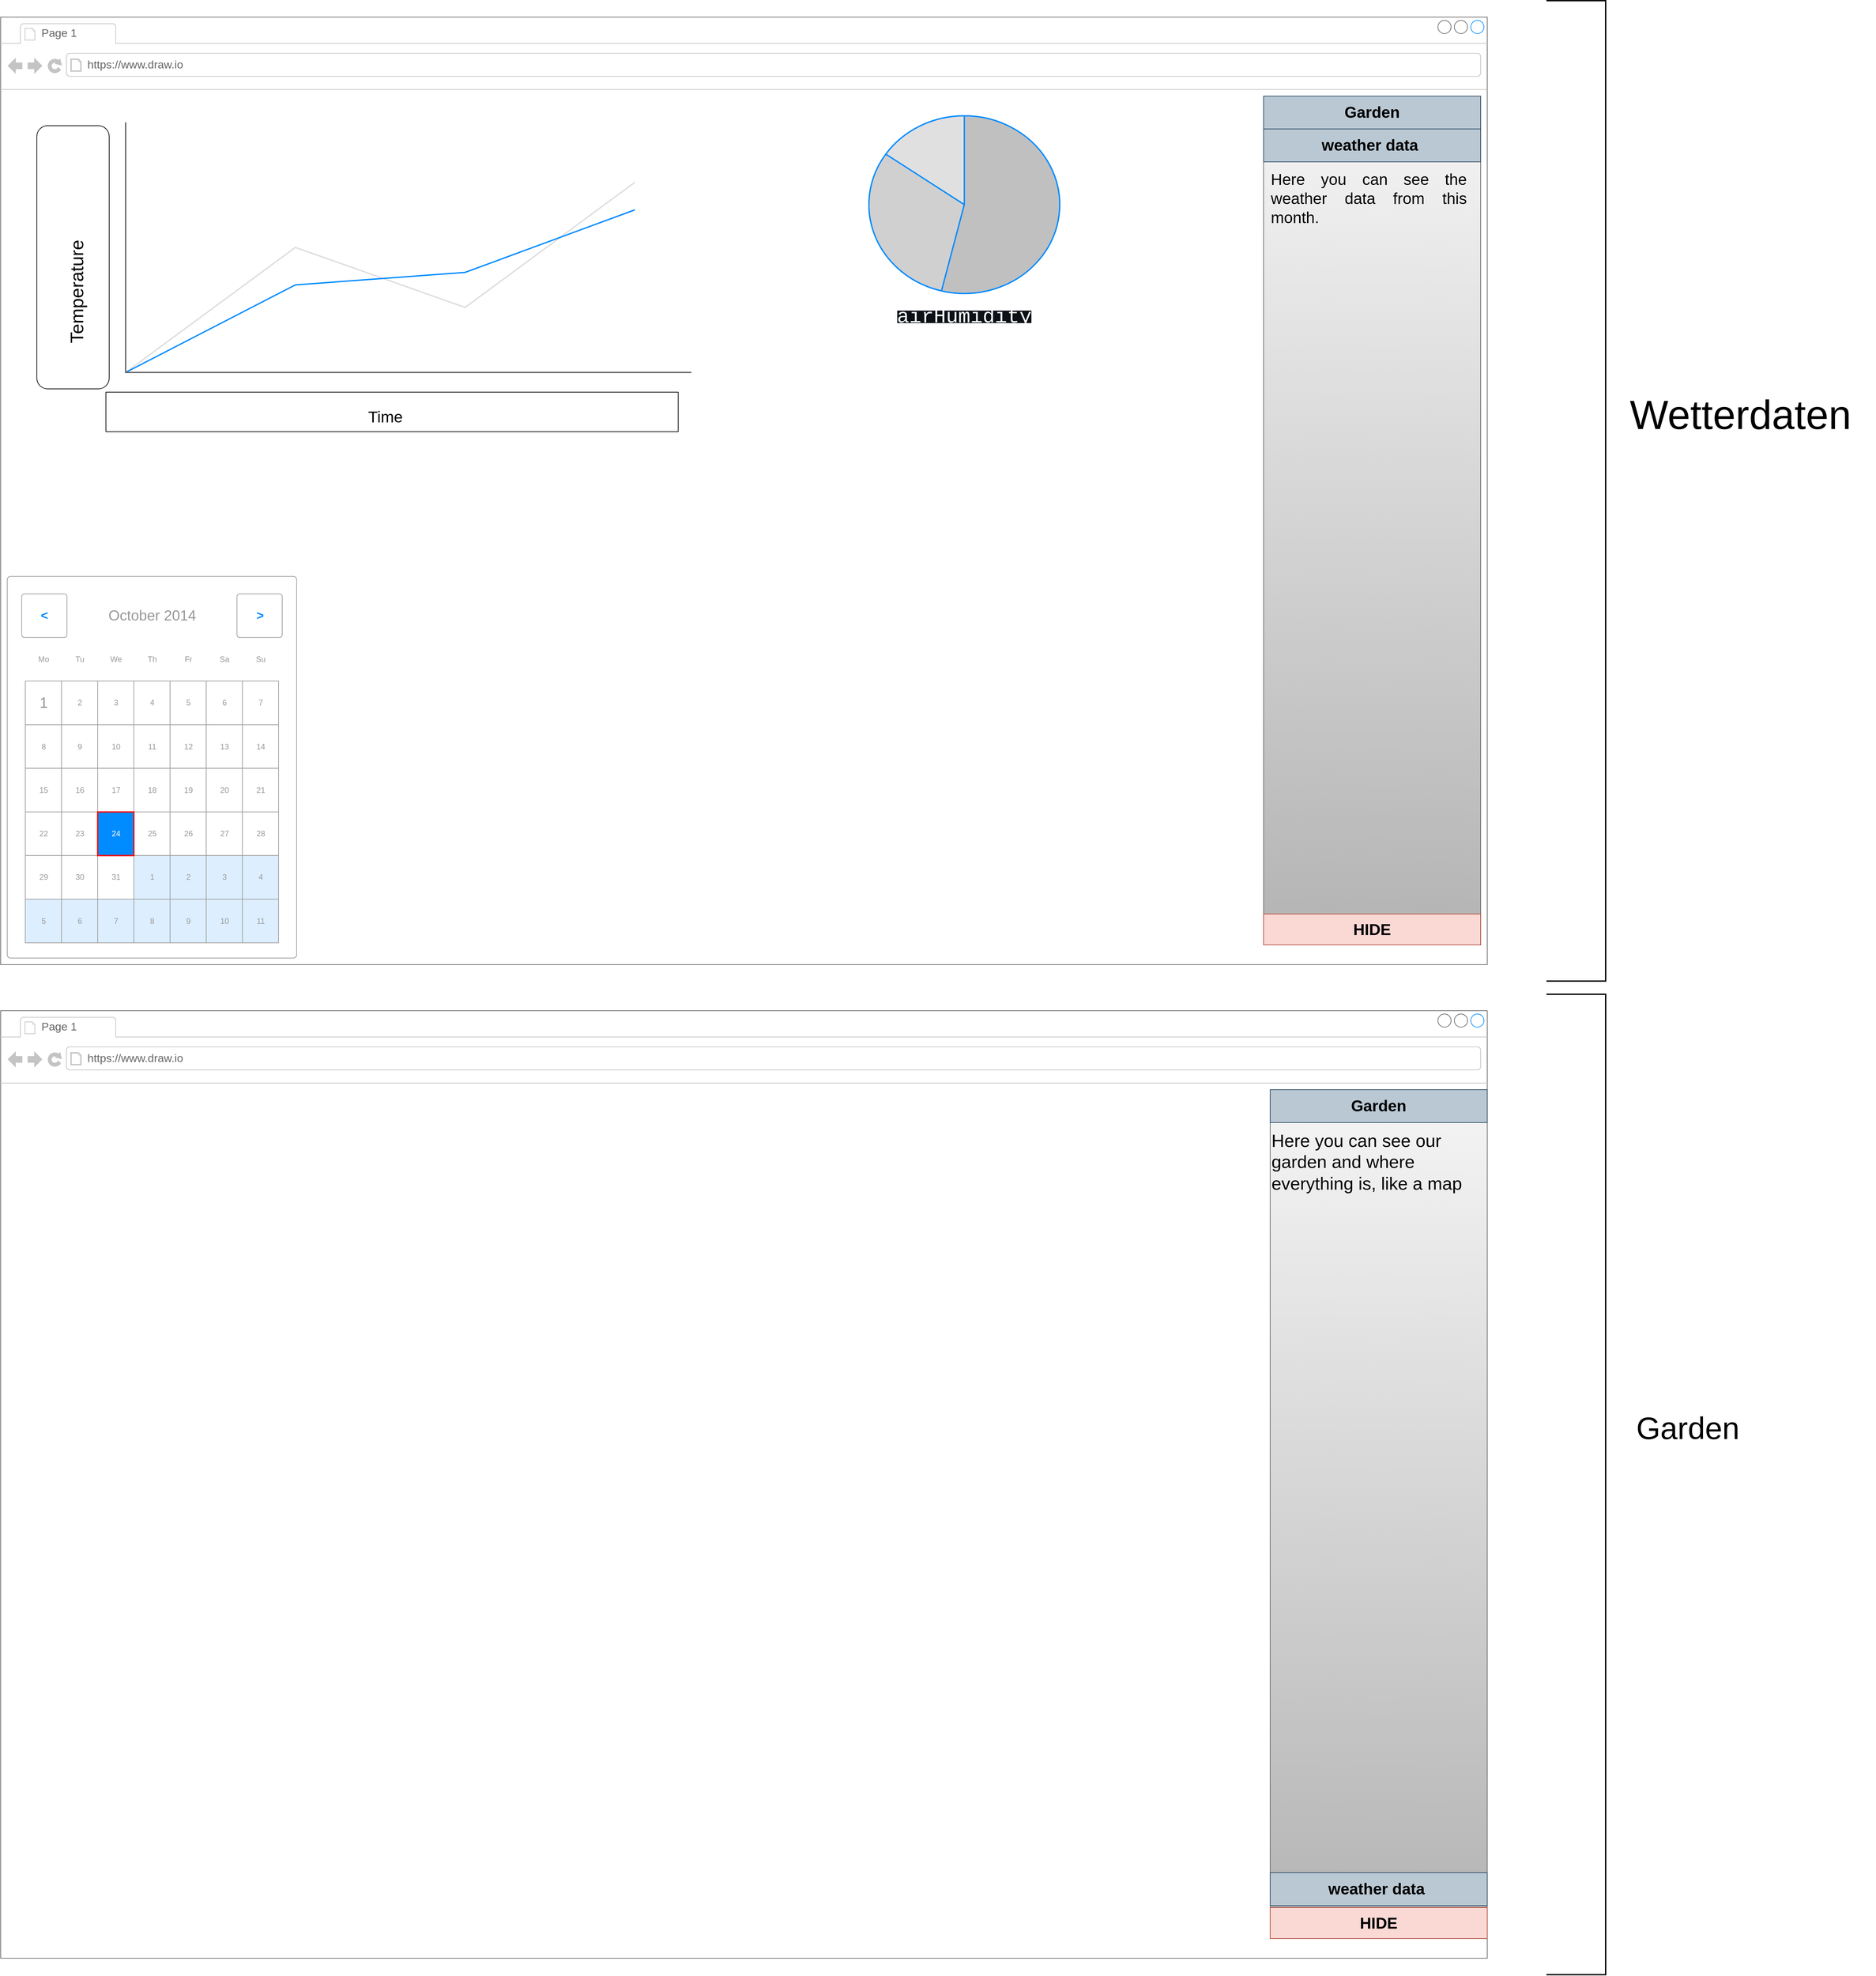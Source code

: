 <mxfile version="24.6.4" type="github">
  <diagram name="Seite-1" id="x6g-HsyagBqjdCvWVlu0">
    <mxGraphModel dx="4655" dy="3205" grid="1" gridSize="10" guides="1" tooltips="1" connect="1" arrows="1" fold="1" page="1" pageScale="1" pageWidth="827" pageHeight="1169" math="0" shadow="0">
      <root>
        <mxCell id="0" />
        <mxCell id="1" parent="0" />
        <mxCell id="aalzgpLR3wd8BVvG0kky-26" value="" style="strokeWidth=2;html=1;shape=mxgraph.flowchart.annotation_1;align=left;pointerEvents=1;rotation=-180;" vertex="1" parent="1">
          <mxGeometry x="1590" y="-1155" width="90" height="1490" as="geometry" />
        </mxCell>
        <mxCell id="aalzgpLR3wd8BVvG0kky-27" value="Wetterdaten" style="text;html=1;align=center;verticalAlign=middle;whiteSpace=wrap;rounded=0;fontSize=62;" vertex="1" parent="1">
          <mxGeometry x="1680" y="-640" width="410" height="230" as="geometry" />
        </mxCell>
        <mxCell id="aalzgpLR3wd8BVvG0kky-17" value="&lt;font style=&quot;font-size: 31px;&quot;&gt;&lt;br&gt;&lt;/font&gt;" style="strokeWidth=1;shadow=0;dashed=0;align=center;html=1;shape=mxgraph.mockup.containers.browserWindow;rSize=0;strokeColor=#666666;strokeColor2=#008cff;strokeColor3=#c4c4c4;mainText=,;recursiveResize=0;" vertex="1" parent="1">
          <mxGeometry x="-760" y="-1130" width="2260" height="1440" as="geometry" />
        </mxCell>
        <mxCell id="aalzgpLR3wd8BVvG0kky-18" value="Page 1" style="strokeWidth=1;shadow=0;dashed=0;align=center;html=1;shape=mxgraph.mockup.containers.anchor;fontSize=17;fontColor=#666666;align=left;whiteSpace=wrap;" vertex="1" parent="aalzgpLR3wd8BVvG0kky-17">
          <mxGeometry x="60" y="12" width="110" height="26" as="geometry" />
        </mxCell>
        <mxCell id="aalzgpLR3wd8BVvG0kky-19" value="https://www.draw.io" style="strokeWidth=1;shadow=0;dashed=0;align=center;html=1;shape=mxgraph.mockup.containers.anchor;rSize=0;fontSize=17;fontColor=#666666;align=left;" vertex="1" parent="aalzgpLR3wd8BVvG0kky-17">
          <mxGeometry x="130" y="60" width="250" height="26" as="geometry" />
        </mxCell>
        <mxCell id="aalzgpLR3wd8BVvG0kky-21" value="" style="strokeWidth=1;shadow=0;dashed=0;align=center;html=1;shape=mxgraph.mockup.containers.rrect;rSize=0;strokeColor=#666666;fillColor=#f5f5f5;gradientColor=#b3b3b3;" vertex="1" parent="aalzgpLR3wd8BVvG0kky-17">
          <mxGeometry x="1920" y="120" width="330" height="1290" as="geometry" />
        </mxCell>
        <mxCell id="aalzgpLR3wd8BVvG0kky-23" value="Garden" style="strokeColor=#23445d;fillColor=#bac8d3;strokeWidth=1;shadow=0;dashed=0;align=center;html=1;shape=mxgraph.mockup.containers.rrect;rSize=0;fontSize=24;fontStyle=1;resizeWidth=1;whiteSpace=wrap;" vertex="1" parent="aalzgpLR3wd8BVvG0kky-21">
          <mxGeometry width="330" height="50" relative="1" as="geometry">
            <mxPoint as="offset" />
          </mxGeometry>
        </mxCell>
        <mxCell id="aalzgpLR3wd8BVvG0kky-24" value="weather data&amp;nbsp;" style="strokeWidth=1;shadow=0;dashed=0;align=center;html=1;shape=mxgraph.mockup.containers.rrect;rSize=0;fontSize=24;fontStyle=1;resizeWidth=1;whiteSpace=wrap;fillColor=#bac8d3;strokeColor=#23445d;" vertex="1" parent="aalzgpLR3wd8BVvG0kky-21">
          <mxGeometry width="330" height="50" relative="1" as="geometry">
            <mxPoint y="50" as="offset" />
          </mxGeometry>
        </mxCell>
        <mxCell id="aalzgpLR3wd8BVvG0kky-25" value="HIDE" style="strokeColor=#ae4132;fillColor=#fad9d5;strokeWidth=1;shadow=0;dashed=0;align=center;html=1;shape=mxgraph.mockup.containers.rrect;rSize=0;fontSize=24;fontStyle=1;resizeWidth=1;whiteSpace=wrap;" vertex="1" parent="aalzgpLR3wd8BVvG0kky-21">
          <mxGeometry y="1" width="330" height="47" relative="1" as="geometry">
            <mxPoint y="-47" as="offset" />
          </mxGeometry>
        </mxCell>
        <mxCell id="aalzgpLR3wd8BVvG0kky-66" value="&lt;div style=&quot;text-align: justify;&quot;&gt;&lt;span style=&quot;background-color: initial;&quot;&gt;Here you can see the weather data from this month.&amp;nbsp;&lt;/span&gt;&lt;/div&gt;" style="text;align=center;verticalAlign=middle;rounded=0;fontSize=24;html=1;whiteSpace=wrap;spacingTop=-999;" vertex="1" parent="aalzgpLR3wd8BVvG0kky-21">
          <mxGeometry x="10" y="120" width="300" height="1070" as="geometry" />
        </mxCell>
        <mxCell id="aalzgpLR3wd8BVvG0kky-72" value="" style="rounded=0;whiteSpace=wrap;html=1;" vertex="1" parent="aalzgpLR3wd8BVvG0kky-17">
          <mxGeometry x="160" y="570" width="870" height="60" as="geometry" />
        </mxCell>
        <mxCell id="aalzgpLR3wd8BVvG0kky-74" value="Time" style="text;html=1;align=center;verticalAlign=middle;whiteSpace=wrap;rounded=0;fontSize=24;" vertex="1" parent="aalzgpLR3wd8BVvG0kky-17">
          <mxGeometry x="500" y="560" width="170" height="95" as="geometry" />
        </mxCell>
        <mxCell id="aalzgpLR3wd8BVvG0kky-75" value="&lt;br&gt;&lt;div style=&quot;color: rgb(230, 237, 243); background-color: rgb(13, 17, 23); font-family: Consolas, &amp;quot;Courier New&amp;quot;, monospace; font-weight: normal; line-height: 19px; white-space: pre; font-size: 37px;&quot;&gt;&lt;div style=&quot;&quot;&gt;&lt;hr&gt;&lt;/div&gt;&lt;/div&gt;" style="rounded=1;whiteSpace=wrap;html=1;rotation=-90;" vertex="1" parent="aalzgpLR3wd8BVvG0kky-17">
          <mxGeometry x="-90" y="310" width="400" height="110" as="geometry" />
        </mxCell>
        <mxCell id="aalzgpLR3wd8BVvG0kky-77" value="Temperature" style="text;html=1;align=center;verticalAlign=middle;whiteSpace=wrap;rounded=0;rotation=-90;fontSize=28;" vertex="1" parent="aalzgpLR3wd8BVvG0kky-17">
          <mxGeometry x="-306.25" y="360" width="842.5" height="115" as="geometry" />
        </mxCell>
        <mxCell id="aalzgpLR3wd8BVvG0kky-78" value="" style="verticalLabelPosition=bottom;shadow=0;dashed=0;align=center;html=1;verticalAlign=top;strokeWidth=1;shape=mxgraph.mockup.graphics.pieChart;strokeColor=#008cff;parts=10,20,35;partColors=#e0e0e0,#d0d0d0,#c0c0c0,#b0b0b0,#a0a0a0;strokeWidth=2;" vertex="1" parent="aalzgpLR3wd8BVvG0kky-17">
          <mxGeometry x="1320" y="150" width="290" height="270" as="geometry" />
        </mxCell>
        <mxCell id="aalzgpLR3wd8BVvG0kky-79" value="&lt;div style=&quot;background-color: rgb(13, 17, 23); font-family: Consolas, &amp;quot;Courier New&amp;quot;, monospace; font-size: 31px; line-height: 19px; white-space: pre;&quot;&gt;&lt;span style=&quot;font-size: 31px;&quot;&gt;airHumidity&lt;/span&gt;&lt;/div&gt;" style="text;html=1;align=center;verticalAlign=middle;whiteSpace=wrap;rounded=0;fontSize=31;fontColor=#FFFFFF;" vertex="1" parent="aalzgpLR3wd8BVvG0kky-17">
          <mxGeometry x="1295" y="300" width="340" height="310" as="geometry" />
        </mxCell>
        <mxCell id="aalzgpLR3wd8BVvG0kky-80" value="" style="strokeWidth=1;shadow=0;dashed=0;align=center;html=1;shape=mxgraph.mockup.forms.rrect;rSize=5;strokeColor=#999999;fillColor=#ffffff;" vertex="1" parent="aalzgpLR3wd8BVvG0kky-17">
          <mxGeometry x="10" y="850" width="440" height="580" as="geometry" />
        </mxCell>
        <mxCell id="aalzgpLR3wd8BVvG0kky-81" value="October 2014" style="strokeWidth=1;shadow=0;dashed=0;align=center;html=1;shape=mxgraph.mockup.forms.anchor;fontColor=#999999;fontSize=22;" vertex="1" parent="aalzgpLR3wd8BVvG0kky-80">
          <mxGeometry x="82.5" y="26.514" width="275" height="66.286" as="geometry" />
        </mxCell>
        <mxCell id="aalzgpLR3wd8BVvG0kky-82" value="&lt;" style="strokeWidth=1;shadow=0;dashed=0;align=center;html=1;shape=mxgraph.mockup.forms.rrect;rSize=4;strokeColor=#999999;fontColor=#008cff;fontSize=19;fontStyle=1;" vertex="1" parent="aalzgpLR3wd8BVvG0kky-80">
          <mxGeometry x="22" y="26.514" width="68.75" height="66.286" as="geometry" />
        </mxCell>
        <mxCell id="aalzgpLR3wd8BVvG0kky-83" value="&gt;" style="strokeWidth=1;shadow=0;dashed=0;align=center;html=1;shape=mxgraph.mockup.forms.rrect;rSize=4;strokeColor=#999999;fontColor=#008cff;fontSize=19;fontStyle=1;" vertex="1" parent="aalzgpLR3wd8BVvG0kky-80">
          <mxGeometry x="349.25" y="26.514" width="68.75" height="66.286" as="geometry" />
        </mxCell>
        <mxCell id="aalzgpLR3wd8BVvG0kky-84" value="Mo" style="strokeWidth=1;shadow=0;dashed=0;align=center;html=1;shape=mxgraph.mockup.forms.anchor;fontColor=#999999;" vertex="1" parent="aalzgpLR3wd8BVvG0kky-80">
          <mxGeometry x="27.5" y="92.8" width="55.0" height="66.286" as="geometry" />
        </mxCell>
        <mxCell id="aalzgpLR3wd8BVvG0kky-85" value="Tu" style="strokeWidth=1;shadow=0;dashed=0;align=center;html=1;shape=mxgraph.mockup.forms.anchor;fontColor=#999999;" vertex="1" parent="aalzgpLR3wd8BVvG0kky-80">
          <mxGeometry x="82.5" y="92.8" width="55.0" height="66.286" as="geometry" />
        </mxCell>
        <mxCell id="aalzgpLR3wd8BVvG0kky-86" value="We" style="strokeWidth=1;shadow=0;dashed=0;align=center;html=1;shape=mxgraph.mockup.forms.anchor;fontColor=#999999;" vertex="1" parent="aalzgpLR3wd8BVvG0kky-80">
          <mxGeometry x="137.5" y="92.8" width="55.0" height="66.286" as="geometry" />
        </mxCell>
        <mxCell id="aalzgpLR3wd8BVvG0kky-87" value="Th" style="strokeWidth=1;shadow=0;dashed=0;align=center;html=1;shape=mxgraph.mockup.forms.anchor;fontColor=#999999;" vertex="1" parent="aalzgpLR3wd8BVvG0kky-80">
          <mxGeometry x="192.5" y="92.8" width="55.0" height="66.286" as="geometry" />
        </mxCell>
        <mxCell id="aalzgpLR3wd8BVvG0kky-88" value="Fr" style="strokeWidth=1;shadow=0;dashed=0;align=center;html=1;shape=mxgraph.mockup.forms.anchor;fontColor=#999999;" vertex="1" parent="aalzgpLR3wd8BVvG0kky-80">
          <mxGeometry x="247.5" y="92.8" width="55.0" height="66.286" as="geometry" />
        </mxCell>
        <mxCell id="aalzgpLR3wd8BVvG0kky-89" value="Sa" style="strokeWidth=1;shadow=0;dashed=0;align=center;html=1;shape=mxgraph.mockup.forms.anchor;fontColor=#999999;" vertex="1" parent="aalzgpLR3wd8BVvG0kky-80">
          <mxGeometry x="302.5" y="92.8" width="55.0" height="66.286" as="geometry" />
        </mxCell>
        <mxCell id="aalzgpLR3wd8BVvG0kky-90" value="Su" style="strokeWidth=1;shadow=0;dashed=0;align=center;html=1;shape=mxgraph.mockup.forms.anchor;fontColor=#999999;" vertex="1" parent="aalzgpLR3wd8BVvG0kky-80">
          <mxGeometry x="357.5" y="92.8" width="55.0" height="66.286" as="geometry" />
        </mxCell>
        <mxCell id="aalzgpLR3wd8BVvG0kky-91" value="1" style="strokeWidth=1;shadow=0;dashed=0;align=center;html=1;shape=mxgraph.mockup.forms.rrect;rSize=0;strokeColor=#999999;fontColor=#999999;fontSize=23;" vertex="1" parent="aalzgpLR3wd8BVvG0kky-80">
          <mxGeometry x="27.5" y="159.086" width="55.0" height="66.286" as="geometry" />
        </mxCell>
        <mxCell id="aalzgpLR3wd8BVvG0kky-92" value="2" style="strokeWidth=1;shadow=0;dashed=0;align=center;html=1;shape=mxgraph.mockup.forms.rrect;rSize=0;strokeColor=#999999;fontColor=#999999;" vertex="1" parent="aalzgpLR3wd8BVvG0kky-80">
          <mxGeometry x="82.5" y="159.086" width="55.0" height="66.286" as="geometry" />
        </mxCell>
        <mxCell id="aalzgpLR3wd8BVvG0kky-93" value="3" style="strokeWidth=1;shadow=0;dashed=0;align=center;html=1;shape=mxgraph.mockup.forms.rrect;rSize=0;strokeColor=#999999;fontColor=#999999;" vertex="1" parent="aalzgpLR3wd8BVvG0kky-80">
          <mxGeometry x="137.5" y="159.086" width="55.0" height="66.286" as="geometry" />
        </mxCell>
        <mxCell id="aalzgpLR3wd8BVvG0kky-94" value="4" style="strokeWidth=1;shadow=0;dashed=0;align=center;html=1;shape=mxgraph.mockup.forms.rrect;rSize=0;strokeColor=#999999;fontColor=#999999;" vertex="1" parent="aalzgpLR3wd8BVvG0kky-80">
          <mxGeometry x="192.5" y="159.086" width="55.0" height="66.286" as="geometry" />
        </mxCell>
        <mxCell id="aalzgpLR3wd8BVvG0kky-95" value="5" style="strokeWidth=1;shadow=0;dashed=0;align=center;html=1;shape=mxgraph.mockup.forms.rrect;rSize=0;strokeColor=#999999;fontColor=#999999;" vertex="1" parent="aalzgpLR3wd8BVvG0kky-80">
          <mxGeometry x="247.5" y="159.086" width="55.0" height="66.286" as="geometry" />
        </mxCell>
        <mxCell id="aalzgpLR3wd8BVvG0kky-96" value="6" style="strokeWidth=1;shadow=0;dashed=0;align=center;html=1;shape=mxgraph.mockup.forms.rrect;rSize=0;strokeColor=#999999;fontColor=#999999;" vertex="1" parent="aalzgpLR3wd8BVvG0kky-80">
          <mxGeometry x="302.5" y="159.086" width="55.0" height="66.286" as="geometry" />
        </mxCell>
        <mxCell id="aalzgpLR3wd8BVvG0kky-97" value="7" style="strokeWidth=1;shadow=0;dashed=0;align=center;html=1;shape=mxgraph.mockup.forms.rrect;rSize=0;strokeColor=#999999;fontColor=#999999;" vertex="1" parent="aalzgpLR3wd8BVvG0kky-80">
          <mxGeometry x="357.5" y="159.086" width="55.0" height="66.286" as="geometry" />
        </mxCell>
        <mxCell id="aalzgpLR3wd8BVvG0kky-98" value="8" style="strokeWidth=1;shadow=0;dashed=0;align=center;html=1;shape=mxgraph.mockup.forms.rrect;rSize=0;strokeColor=#999999;fontColor=#999999;" vertex="1" parent="aalzgpLR3wd8BVvG0kky-80">
          <mxGeometry x="27.5" y="225.371" width="55.0" height="66.286" as="geometry" />
        </mxCell>
        <mxCell id="aalzgpLR3wd8BVvG0kky-99" value="9" style="strokeWidth=1;shadow=0;dashed=0;align=center;html=1;shape=mxgraph.mockup.forms.rrect;rSize=0;strokeColor=#999999;fontColor=#999999;" vertex="1" parent="aalzgpLR3wd8BVvG0kky-80">
          <mxGeometry x="82.5" y="225.371" width="55.0" height="66.286" as="geometry" />
        </mxCell>
        <mxCell id="aalzgpLR3wd8BVvG0kky-100" value="10" style="strokeWidth=1;shadow=0;dashed=0;align=center;html=1;shape=mxgraph.mockup.forms.rrect;rSize=0;strokeColor=#999999;fontColor=#999999;" vertex="1" parent="aalzgpLR3wd8BVvG0kky-80">
          <mxGeometry x="137.5" y="225.371" width="55.0" height="66.286" as="geometry" />
        </mxCell>
        <mxCell id="aalzgpLR3wd8BVvG0kky-101" value="11" style="strokeWidth=1;shadow=0;dashed=0;align=center;html=1;shape=mxgraph.mockup.forms.rrect;rSize=0;strokeColor=#999999;fontColor=#999999;" vertex="1" parent="aalzgpLR3wd8BVvG0kky-80">
          <mxGeometry x="192.5" y="225.371" width="55.0" height="66.286" as="geometry" />
        </mxCell>
        <mxCell id="aalzgpLR3wd8BVvG0kky-102" value="12" style="strokeWidth=1;shadow=0;dashed=0;align=center;html=1;shape=mxgraph.mockup.forms.rrect;rSize=0;strokeColor=#999999;fontColor=#999999;" vertex="1" parent="aalzgpLR3wd8BVvG0kky-80">
          <mxGeometry x="247.5" y="225.371" width="55.0" height="66.286" as="geometry" />
        </mxCell>
        <mxCell id="aalzgpLR3wd8BVvG0kky-103" value="13" style="strokeWidth=1;shadow=0;dashed=0;align=center;html=1;shape=mxgraph.mockup.forms.rrect;rSize=0;strokeColor=#999999;fontColor=#999999;" vertex="1" parent="aalzgpLR3wd8BVvG0kky-80">
          <mxGeometry x="302.5" y="225.371" width="55.0" height="66.286" as="geometry" />
        </mxCell>
        <mxCell id="aalzgpLR3wd8BVvG0kky-104" value="14" style="strokeWidth=1;shadow=0;dashed=0;align=center;html=1;shape=mxgraph.mockup.forms.rrect;rSize=0;strokeColor=#999999;fontColor=#999999;" vertex="1" parent="aalzgpLR3wd8BVvG0kky-80">
          <mxGeometry x="357.5" y="225.371" width="55.0" height="66.286" as="geometry" />
        </mxCell>
        <mxCell id="aalzgpLR3wd8BVvG0kky-105" value="15" style="strokeWidth=1;shadow=0;dashed=0;align=center;html=1;shape=mxgraph.mockup.forms.rrect;rSize=0;strokeColor=#999999;fontColor=#999999;" vertex="1" parent="aalzgpLR3wd8BVvG0kky-80">
          <mxGeometry x="27.5" y="291.657" width="55.0" height="66.286" as="geometry" />
        </mxCell>
        <mxCell id="aalzgpLR3wd8BVvG0kky-106" value="16" style="strokeWidth=1;shadow=0;dashed=0;align=center;html=1;shape=mxgraph.mockup.forms.rrect;rSize=0;strokeColor=#999999;fontColor=#999999;" vertex="1" parent="aalzgpLR3wd8BVvG0kky-80">
          <mxGeometry x="82.5" y="291.657" width="55.0" height="66.286" as="geometry" />
        </mxCell>
        <mxCell id="aalzgpLR3wd8BVvG0kky-107" value="17" style="strokeWidth=1;shadow=0;dashed=0;align=center;html=1;shape=mxgraph.mockup.forms.rrect;rSize=0;strokeColor=#999999;fontColor=#999999;" vertex="1" parent="aalzgpLR3wd8BVvG0kky-80">
          <mxGeometry x="137.5" y="291.657" width="55.0" height="66.286" as="geometry" />
        </mxCell>
        <mxCell id="aalzgpLR3wd8BVvG0kky-108" value="18" style="strokeWidth=1;shadow=0;dashed=0;align=center;html=1;shape=mxgraph.mockup.forms.rrect;rSize=0;strokeColor=#999999;fontColor=#999999;" vertex="1" parent="aalzgpLR3wd8BVvG0kky-80">
          <mxGeometry x="192.5" y="291.657" width="55.0" height="66.286" as="geometry" />
        </mxCell>
        <mxCell id="aalzgpLR3wd8BVvG0kky-109" value="19" style="strokeWidth=1;shadow=0;dashed=0;align=center;html=1;shape=mxgraph.mockup.forms.rrect;rSize=0;strokeColor=#999999;fontColor=#999999;" vertex="1" parent="aalzgpLR3wd8BVvG0kky-80">
          <mxGeometry x="247.5" y="291.657" width="55.0" height="66.286" as="geometry" />
        </mxCell>
        <mxCell id="aalzgpLR3wd8BVvG0kky-110" value="20" style="strokeWidth=1;shadow=0;dashed=0;align=center;html=1;shape=mxgraph.mockup.forms.rrect;rSize=0;strokeColor=#999999;fontColor=#999999;" vertex="1" parent="aalzgpLR3wd8BVvG0kky-80">
          <mxGeometry x="302.5" y="291.657" width="55.0" height="66.286" as="geometry" />
        </mxCell>
        <mxCell id="aalzgpLR3wd8BVvG0kky-111" value="21" style="strokeWidth=1;shadow=0;dashed=0;align=center;html=1;shape=mxgraph.mockup.forms.rrect;rSize=0;strokeColor=#999999;fontColor=#999999;" vertex="1" parent="aalzgpLR3wd8BVvG0kky-80">
          <mxGeometry x="357.5" y="291.657" width="55.0" height="66.286" as="geometry" />
        </mxCell>
        <mxCell id="aalzgpLR3wd8BVvG0kky-112" value="22" style="strokeWidth=1;shadow=0;dashed=0;align=center;html=1;shape=mxgraph.mockup.forms.rrect;rSize=0;strokeColor=#999999;fontColor=#999999;" vertex="1" parent="aalzgpLR3wd8BVvG0kky-80">
          <mxGeometry x="27.5" y="357.943" width="55.0" height="66.286" as="geometry" />
        </mxCell>
        <mxCell id="aalzgpLR3wd8BVvG0kky-113" value="23" style="strokeWidth=1;shadow=0;dashed=0;align=center;html=1;shape=mxgraph.mockup.forms.rrect;rSize=0;strokeColor=#999999;fontColor=#999999;" vertex="1" parent="aalzgpLR3wd8BVvG0kky-80">
          <mxGeometry x="82.5" y="357.943" width="55.0" height="66.286" as="geometry" />
        </mxCell>
        <mxCell id="aalzgpLR3wd8BVvG0kky-114" value="25" style="strokeWidth=1;shadow=0;dashed=0;align=center;html=1;shape=mxgraph.mockup.forms.rrect;rSize=0;strokeColor=#999999;fontColor=#999999;" vertex="1" parent="aalzgpLR3wd8BVvG0kky-80">
          <mxGeometry x="192.5" y="357.943" width="55.0" height="66.286" as="geometry" />
        </mxCell>
        <mxCell id="aalzgpLR3wd8BVvG0kky-115" value="26" style="strokeWidth=1;shadow=0;dashed=0;align=center;html=1;shape=mxgraph.mockup.forms.rrect;rSize=0;strokeColor=#999999;fontColor=#999999;" vertex="1" parent="aalzgpLR3wd8BVvG0kky-80">
          <mxGeometry x="247.5" y="357.943" width="55.0" height="66.286" as="geometry" />
        </mxCell>
        <mxCell id="aalzgpLR3wd8BVvG0kky-116" value="27" style="strokeWidth=1;shadow=0;dashed=0;align=center;html=1;shape=mxgraph.mockup.forms.rrect;rSize=0;strokeColor=#999999;fontColor=#999999;" vertex="1" parent="aalzgpLR3wd8BVvG0kky-80">
          <mxGeometry x="302.5" y="357.943" width="55.0" height="66.286" as="geometry" />
        </mxCell>
        <mxCell id="aalzgpLR3wd8BVvG0kky-117" value="28" style="strokeWidth=1;shadow=0;dashed=0;align=center;html=1;shape=mxgraph.mockup.forms.rrect;rSize=0;strokeColor=#999999;fontColor=#999999;" vertex="1" parent="aalzgpLR3wd8BVvG0kky-80">
          <mxGeometry x="357.5" y="357.943" width="55.0" height="66.286" as="geometry" />
        </mxCell>
        <mxCell id="aalzgpLR3wd8BVvG0kky-118" value="29" style="strokeWidth=1;shadow=0;dashed=0;align=center;html=1;shape=mxgraph.mockup.forms.rrect;rSize=0;strokeColor=#999999;fontColor=#999999;" vertex="1" parent="aalzgpLR3wd8BVvG0kky-80">
          <mxGeometry x="27.5" y="424.229" width="55.0" height="66.286" as="geometry" />
        </mxCell>
        <mxCell id="aalzgpLR3wd8BVvG0kky-119" value="30" style="strokeWidth=1;shadow=0;dashed=0;align=center;html=1;shape=mxgraph.mockup.forms.rrect;rSize=0;strokeColor=#999999;fontColor=#999999;" vertex="1" parent="aalzgpLR3wd8BVvG0kky-80">
          <mxGeometry x="82.5" y="424.229" width="55.0" height="66.286" as="geometry" />
        </mxCell>
        <mxCell id="aalzgpLR3wd8BVvG0kky-120" value="31" style="strokeWidth=1;shadow=0;dashed=0;align=center;html=1;shape=mxgraph.mockup.forms.rrect;rSize=0;strokeColor=#999999;fontColor=#999999;" vertex="1" parent="aalzgpLR3wd8BVvG0kky-80">
          <mxGeometry x="137.5" y="424.229" width="55.0" height="66.286" as="geometry" />
        </mxCell>
        <mxCell id="aalzgpLR3wd8BVvG0kky-121" value="1" style="strokeWidth=1;shadow=0;dashed=0;align=center;html=1;shape=mxgraph.mockup.forms.rrect;rSize=0;strokeColor=#999999;fontColor=#999999;fillColor=#ddeeff;" vertex="1" parent="aalzgpLR3wd8BVvG0kky-80">
          <mxGeometry x="192.5" y="424.229" width="55.0" height="66.286" as="geometry" />
        </mxCell>
        <mxCell id="aalzgpLR3wd8BVvG0kky-122" value="2" style="strokeWidth=1;shadow=0;dashed=0;align=center;html=1;shape=mxgraph.mockup.forms.rrect;rSize=0;strokeColor=#999999;fontColor=#999999;fillColor=#ddeeff;" vertex="1" parent="aalzgpLR3wd8BVvG0kky-80">
          <mxGeometry x="247.5" y="424.229" width="55.0" height="66.286" as="geometry" />
        </mxCell>
        <mxCell id="aalzgpLR3wd8BVvG0kky-123" value="3" style="strokeWidth=1;shadow=0;dashed=0;align=center;html=1;shape=mxgraph.mockup.forms.rrect;rSize=0;strokeColor=#999999;fontColor=#999999;fillColor=#ddeeff;" vertex="1" parent="aalzgpLR3wd8BVvG0kky-80">
          <mxGeometry x="302.5" y="424.229" width="55.0" height="66.286" as="geometry" />
        </mxCell>
        <mxCell id="aalzgpLR3wd8BVvG0kky-124" value="4" style="strokeWidth=1;shadow=0;dashed=0;align=center;html=1;shape=mxgraph.mockup.forms.rrect;rSize=0;strokeColor=#999999;fontColor=#999999;fillColor=#ddeeff;" vertex="1" parent="aalzgpLR3wd8BVvG0kky-80">
          <mxGeometry x="357.5" y="424.229" width="55.0" height="66.286" as="geometry" />
        </mxCell>
        <mxCell id="aalzgpLR3wd8BVvG0kky-125" value="5" style="strokeWidth=1;shadow=0;dashed=0;align=center;html=1;shape=mxgraph.mockup.forms.rrect;rSize=0;strokeColor=#999999;fontColor=#999999;fillColor=#ddeeff;" vertex="1" parent="aalzgpLR3wd8BVvG0kky-80">
          <mxGeometry x="27.5" y="490.514" width="55.0" height="66.286" as="geometry" />
        </mxCell>
        <mxCell id="aalzgpLR3wd8BVvG0kky-126" value="6" style="strokeWidth=1;shadow=0;dashed=0;align=center;html=1;shape=mxgraph.mockup.forms.rrect;rSize=0;strokeColor=#999999;fontColor=#999999;fillColor=#ddeeff;" vertex="1" parent="aalzgpLR3wd8BVvG0kky-80">
          <mxGeometry x="82.5" y="490.514" width="55.0" height="66.286" as="geometry" />
        </mxCell>
        <mxCell id="aalzgpLR3wd8BVvG0kky-127" value="7" style="strokeWidth=1;shadow=0;dashed=0;align=center;html=1;shape=mxgraph.mockup.forms.rrect;rSize=0;strokeColor=#999999;fontColor=#999999;fillColor=#ddeeff;" vertex="1" parent="aalzgpLR3wd8BVvG0kky-80">
          <mxGeometry x="137.5" y="490.514" width="55.0" height="66.286" as="geometry" />
        </mxCell>
        <mxCell id="aalzgpLR3wd8BVvG0kky-128" value="8" style="strokeWidth=1;shadow=0;dashed=0;align=center;html=1;shape=mxgraph.mockup.forms.rrect;rSize=0;strokeColor=#999999;fontColor=#999999;fillColor=#ddeeff;" vertex="1" parent="aalzgpLR3wd8BVvG0kky-80">
          <mxGeometry x="192.5" y="490.514" width="55.0" height="66.286" as="geometry" />
        </mxCell>
        <mxCell id="aalzgpLR3wd8BVvG0kky-129" value="9" style="strokeWidth=1;shadow=0;dashed=0;align=center;html=1;shape=mxgraph.mockup.forms.rrect;rSize=0;strokeColor=#999999;fontColor=#999999;fillColor=#ddeeff;" vertex="1" parent="aalzgpLR3wd8BVvG0kky-80">
          <mxGeometry x="247.5" y="490.514" width="55.0" height="66.286" as="geometry" />
        </mxCell>
        <mxCell id="aalzgpLR3wd8BVvG0kky-130" value="10" style="strokeWidth=1;shadow=0;dashed=0;align=center;html=1;shape=mxgraph.mockup.forms.rrect;rSize=0;strokeColor=#999999;fontColor=#999999;fillColor=#ddeeff;" vertex="1" parent="aalzgpLR3wd8BVvG0kky-80">
          <mxGeometry x="302.5" y="490.514" width="55.0" height="66.286" as="geometry" />
        </mxCell>
        <mxCell id="aalzgpLR3wd8BVvG0kky-131" value="11" style="strokeWidth=1;shadow=0;dashed=0;align=center;html=1;shape=mxgraph.mockup.forms.rrect;rSize=0;strokeColor=#999999;fontColor=#999999;fillColor=#ddeeff;" vertex="1" parent="aalzgpLR3wd8BVvG0kky-80">
          <mxGeometry x="357.5" y="490.514" width="55.0" height="66.286" as="geometry" />
        </mxCell>
        <mxCell id="aalzgpLR3wd8BVvG0kky-132" value="24" style="strokeWidth=1;shadow=0;dashed=0;align=center;html=1;shape=mxgraph.mockup.forms.rrect;rSize=0;strokeColor=#ff0000;fontColor=#ffffff;strokeWidth=2;fillColor=#008cff;" vertex="1" parent="aalzgpLR3wd8BVvG0kky-80">
          <mxGeometry x="137.5" y="357.943" width="55.0" height="66.286" as="geometry" />
        </mxCell>
        <mxCell id="aalzgpLR3wd8BVvG0kky-59" value="" style="strokeWidth=1;shadow=0;dashed=0;align=center;html=1;shape=mxgraph.mockup.containers.browserWindow;rSize=0;strokeColor=#666666;strokeColor2=#008cff;strokeColor3=#c4c4c4;mainText=,;recursiveResize=0;" vertex="1" parent="1">
          <mxGeometry x="-760" y="380" width="2260" height="1440" as="geometry" />
        </mxCell>
        <mxCell id="aalzgpLR3wd8BVvG0kky-60" value="Page 1" style="strokeWidth=1;shadow=0;dashed=0;align=center;html=1;shape=mxgraph.mockup.containers.anchor;fontSize=17;fontColor=#666666;align=left;whiteSpace=wrap;" vertex="1" parent="aalzgpLR3wd8BVvG0kky-59">
          <mxGeometry x="60" y="12" width="110" height="26" as="geometry" />
        </mxCell>
        <mxCell id="aalzgpLR3wd8BVvG0kky-61" value="https://www.draw.io" style="strokeWidth=1;shadow=0;dashed=0;align=center;html=1;shape=mxgraph.mockup.containers.anchor;rSize=0;fontSize=17;fontColor=#666666;align=left;" vertex="1" parent="aalzgpLR3wd8BVvG0kky-59">
          <mxGeometry x="130" y="60" width="250" height="26" as="geometry" />
        </mxCell>
        <mxCell id="aalzgpLR3wd8BVvG0kky-62" value="" style="strokeWidth=1;shadow=0;dashed=0;align=center;html=1;shape=mxgraph.mockup.containers.rrect;rSize=0;strokeColor=#666666;fillColor=#f5f5f5;gradientColor=#b3b3b3;" vertex="1" parent="aalzgpLR3wd8BVvG0kky-59">
          <mxGeometry x="1930" y="120" width="330" height="1290" as="geometry" />
        </mxCell>
        <mxCell id="aalzgpLR3wd8BVvG0kky-63" value="Garden" style="strokeColor=#23445d;fillColor=#bac8d3;strokeWidth=1;shadow=0;dashed=0;align=center;html=1;shape=mxgraph.mockup.containers.rrect;rSize=0;fontSize=24;fontStyle=1;resizeWidth=1;whiteSpace=wrap;" vertex="1" parent="aalzgpLR3wd8BVvG0kky-62">
          <mxGeometry width="330" height="50" relative="1" as="geometry">
            <mxPoint as="offset" />
          </mxGeometry>
        </mxCell>
        <mxCell id="aalzgpLR3wd8BVvG0kky-64" value="weather data&amp;nbsp;" style="strokeWidth=1;shadow=0;dashed=0;align=center;html=1;shape=mxgraph.mockup.containers.rrect;rSize=0;fontSize=24;fontStyle=1;resizeWidth=1;whiteSpace=wrap;fillColor=#bac8d3;strokeColor=#23445d;" vertex="1" parent="aalzgpLR3wd8BVvG0kky-62">
          <mxGeometry width="330" height="50" relative="1" as="geometry">
            <mxPoint y="1190" as="offset" />
          </mxGeometry>
        </mxCell>
        <mxCell id="aalzgpLR3wd8BVvG0kky-65" value="HIDE" style="strokeColor=#ae4132;fillColor=#fad9d5;strokeWidth=1;shadow=0;dashed=0;align=center;html=1;shape=mxgraph.mockup.containers.rrect;rSize=0;fontSize=24;fontStyle=1;resizeWidth=1;whiteSpace=wrap;" vertex="1" parent="aalzgpLR3wd8BVvG0kky-62">
          <mxGeometry y="1" width="330" height="47" relative="1" as="geometry">
            <mxPoint y="-47" as="offset" />
          </mxGeometry>
        </mxCell>
        <mxCell id="aalzgpLR3wd8BVvG0kky-67" value="Here you can see our garden and where everything is, like a map" style="text;html=1;align=left;verticalAlign=middle;whiteSpace=wrap;rounded=0;fontSize=27;spacingTop=-800;" vertex="1" parent="aalzgpLR3wd8BVvG0kky-62">
          <mxGeometry y="110" width="330" height="800" as="geometry" />
        </mxCell>
        <mxCell id="aalzgpLR3wd8BVvG0kky-68" value="" style="strokeWidth=2;html=1;shape=mxgraph.flowchart.annotation_1;align=left;pointerEvents=1;rotation=-180;" vertex="1" parent="1">
          <mxGeometry x="1590" y="355" width="90" height="1490" as="geometry" />
        </mxCell>
        <mxCell id="aalzgpLR3wd8BVvG0kky-69" value="Garden" style="text;html=1;align=center;verticalAlign=middle;whiteSpace=wrap;rounded=0;fontSize=47;" vertex="1" parent="1">
          <mxGeometry x="1610" y="770" width="390" height="490" as="geometry" />
        </mxCell>
        <mxCell id="aalzgpLR3wd8BVvG0kky-71" value="" style="verticalLabelPosition=bottom;shadow=0;dashed=0;align=center;html=1;verticalAlign=top;strokeWidth=1;shape=mxgraph.mockup.graphics.lineChart;strokeColor=none;strokeColor2=#666666;strokeColor3=#008cff;strokeColor4=#dddddd;" vertex="1" parent="1">
          <mxGeometry x="-570" y="-970" width="860" height="380" as="geometry" />
        </mxCell>
      </root>
    </mxGraphModel>
  </diagram>
</mxfile>
